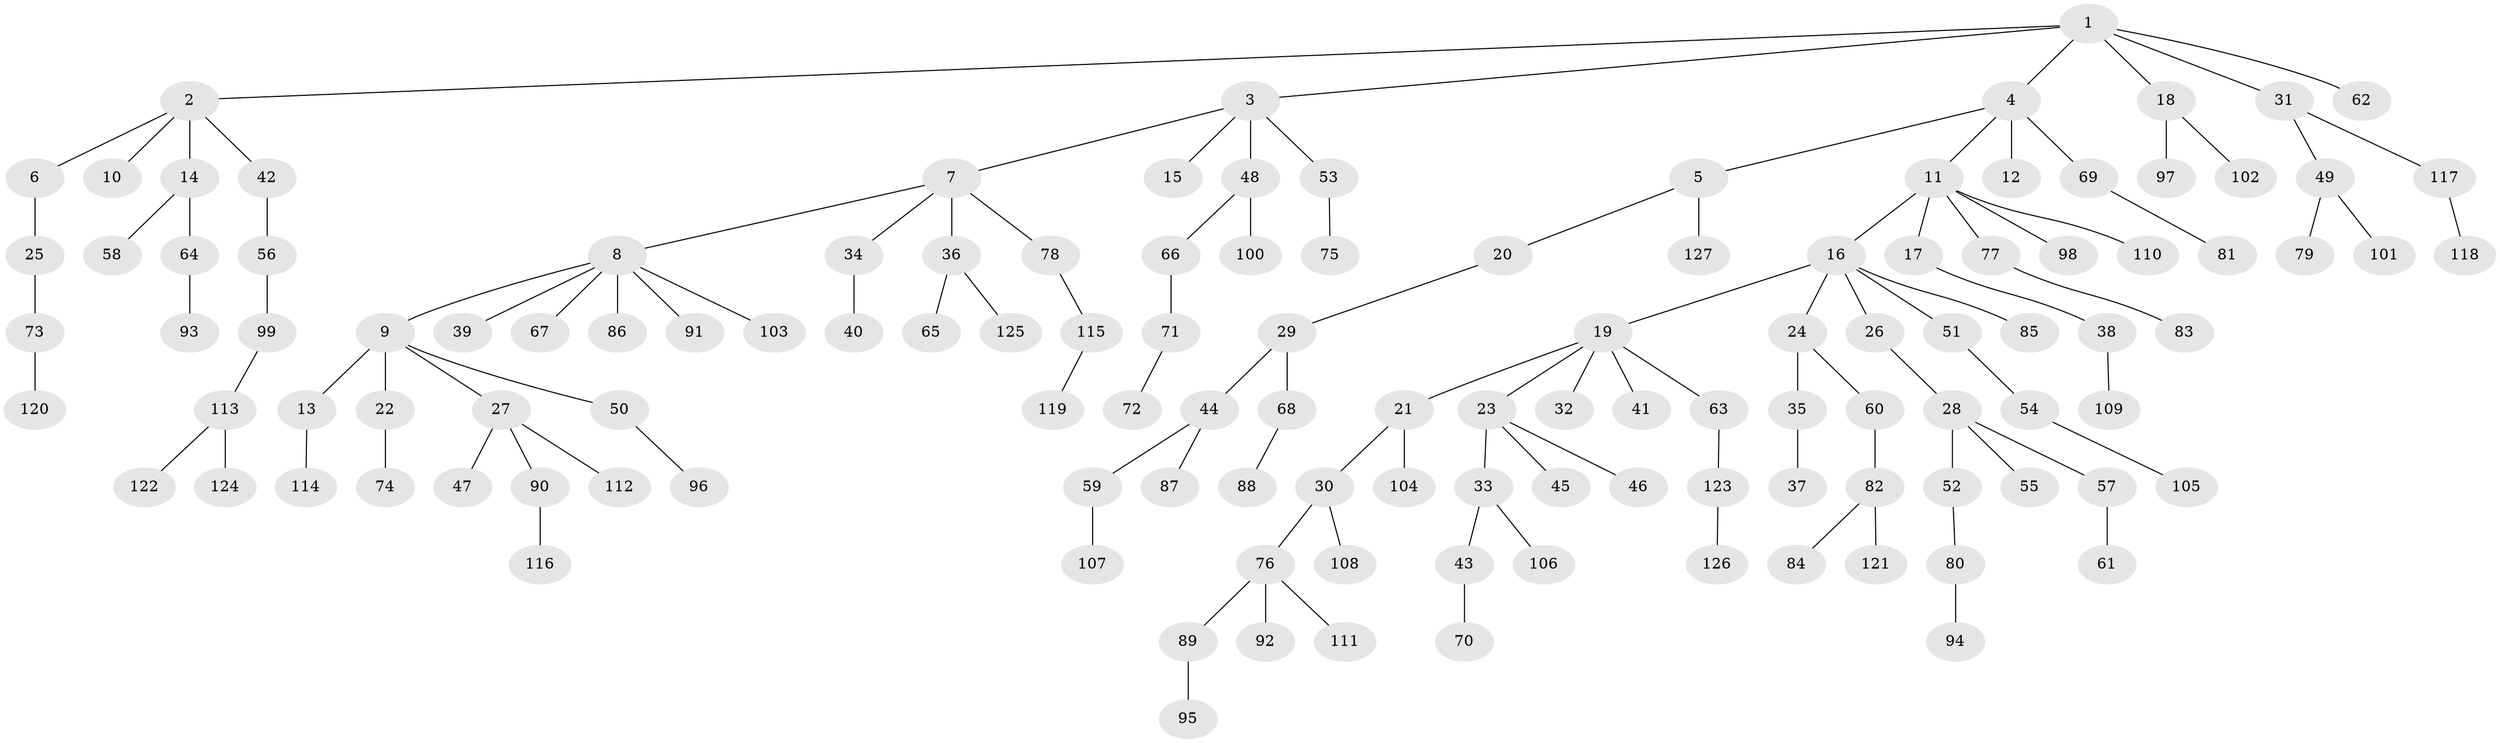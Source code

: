 // Generated by graph-tools (version 1.1) at 2025/15/03/09/25 04:15:42]
// undirected, 127 vertices, 126 edges
graph export_dot {
graph [start="1"]
  node [color=gray90,style=filled];
  1;
  2;
  3;
  4;
  5;
  6;
  7;
  8;
  9;
  10;
  11;
  12;
  13;
  14;
  15;
  16;
  17;
  18;
  19;
  20;
  21;
  22;
  23;
  24;
  25;
  26;
  27;
  28;
  29;
  30;
  31;
  32;
  33;
  34;
  35;
  36;
  37;
  38;
  39;
  40;
  41;
  42;
  43;
  44;
  45;
  46;
  47;
  48;
  49;
  50;
  51;
  52;
  53;
  54;
  55;
  56;
  57;
  58;
  59;
  60;
  61;
  62;
  63;
  64;
  65;
  66;
  67;
  68;
  69;
  70;
  71;
  72;
  73;
  74;
  75;
  76;
  77;
  78;
  79;
  80;
  81;
  82;
  83;
  84;
  85;
  86;
  87;
  88;
  89;
  90;
  91;
  92;
  93;
  94;
  95;
  96;
  97;
  98;
  99;
  100;
  101;
  102;
  103;
  104;
  105;
  106;
  107;
  108;
  109;
  110;
  111;
  112;
  113;
  114;
  115;
  116;
  117;
  118;
  119;
  120;
  121;
  122;
  123;
  124;
  125;
  126;
  127;
  1 -- 2;
  1 -- 3;
  1 -- 4;
  1 -- 18;
  1 -- 31;
  1 -- 62;
  2 -- 6;
  2 -- 10;
  2 -- 14;
  2 -- 42;
  3 -- 7;
  3 -- 15;
  3 -- 48;
  3 -- 53;
  4 -- 5;
  4 -- 11;
  4 -- 12;
  4 -- 69;
  5 -- 20;
  5 -- 127;
  6 -- 25;
  7 -- 8;
  7 -- 34;
  7 -- 36;
  7 -- 78;
  8 -- 9;
  8 -- 39;
  8 -- 67;
  8 -- 86;
  8 -- 91;
  8 -- 103;
  9 -- 13;
  9 -- 22;
  9 -- 27;
  9 -- 50;
  11 -- 16;
  11 -- 17;
  11 -- 77;
  11 -- 98;
  11 -- 110;
  13 -- 114;
  14 -- 58;
  14 -- 64;
  16 -- 19;
  16 -- 24;
  16 -- 26;
  16 -- 51;
  16 -- 85;
  17 -- 38;
  18 -- 97;
  18 -- 102;
  19 -- 21;
  19 -- 23;
  19 -- 32;
  19 -- 41;
  19 -- 63;
  20 -- 29;
  21 -- 30;
  21 -- 104;
  22 -- 74;
  23 -- 33;
  23 -- 45;
  23 -- 46;
  24 -- 35;
  24 -- 60;
  25 -- 73;
  26 -- 28;
  27 -- 47;
  27 -- 90;
  27 -- 112;
  28 -- 52;
  28 -- 55;
  28 -- 57;
  29 -- 44;
  29 -- 68;
  30 -- 76;
  30 -- 108;
  31 -- 49;
  31 -- 117;
  33 -- 43;
  33 -- 106;
  34 -- 40;
  35 -- 37;
  36 -- 65;
  36 -- 125;
  38 -- 109;
  42 -- 56;
  43 -- 70;
  44 -- 59;
  44 -- 87;
  48 -- 66;
  48 -- 100;
  49 -- 79;
  49 -- 101;
  50 -- 96;
  51 -- 54;
  52 -- 80;
  53 -- 75;
  54 -- 105;
  56 -- 99;
  57 -- 61;
  59 -- 107;
  60 -- 82;
  63 -- 123;
  64 -- 93;
  66 -- 71;
  68 -- 88;
  69 -- 81;
  71 -- 72;
  73 -- 120;
  76 -- 89;
  76 -- 92;
  76 -- 111;
  77 -- 83;
  78 -- 115;
  80 -- 94;
  82 -- 84;
  82 -- 121;
  89 -- 95;
  90 -- 116;
  99 -- 113;
  113 -- 122;
  113 -- 124;
  115 -- 119;
  117 -- 118;
  123 -- 126;
}
